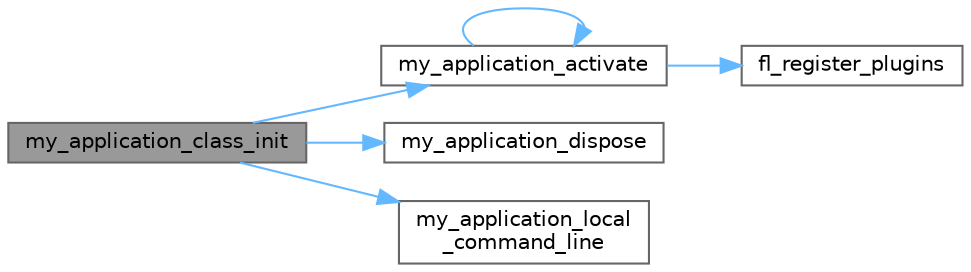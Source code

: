digraph "my_application_class_init"
{
 // LATEX_PDF_SIZE
  bgcolor="transparent";
  edge [fontname=Helvetica,fontsize=10,labelfontname=Helvetica,labelfontsize=10];
  node [fontname=Helvetica,fontsize=10,shape=box,height=0.2,width=0.4];
  rankdir="LR";
  Node1 [id="Node000001",label="my_application_class_init",height=0.2,width=0.4,color="gray40", fillcolor="grey60", style="filled", fontcolor="black",tooltip=" "];
  Node1 -> Node2 [id="edge1_Node000001_Node000002",color="steelblue1",style="solid",tooltip=" "];
  Node2 [id="Node000002",label="my_application_activate",height=0.2,width=0.4,color="grey40", fillcolor="white", style="filled",URL="$my__application_8cc.html#a314d07359d0e93e2a2a2404564a7e26e",tooltip=" "];
  Node2 -> Node3 [id="edge2_Node000002_Node000003",color="steelblue1",style="solid",tooltip=" "];
  Node3 [id="Node000003",label="fl_register_plugins",height=0.2,width=0.4,color="grey40", fillcolor="white", style="filled",URL="$linux_2flutter_2generated__plugin__registrant_8cc.html#a198aa49433a4638906a487357841b1f5",tooltip=" "];
  Node2 -> Node2 [id="edge3_Node000002_Node000002",color="steelblue1",style="solid",tooltip=" "];
  Node1 -> Node4 [id="edge4_Node000001_Node000004",color="steelblue1",style="solid",tooltip=" "];
  Node4 [id="Node000004",label="my_application_dispose",height=0.2,width=0.4,color="grey40", fillcolor="white", style="filled",URL="$my__application_8cc.html#a2b223300396ba765005fcc4d4c235248",tooltip=" "];
  Node1 -> Node5 [id="edge5_Node000001_Node000005",color="steelblue1",style="solid",tooltip=" "];
  Node5 [id="Node000005",label="my_application_local\l_command_line",height=0.2,width=0.4,color="grey40", fillcolor="white", style="filled",URL="$my__application_8cc.html#a1081a06fce09e4bdbc0aef7bbeb33ed8",tooltip=" "];
}
